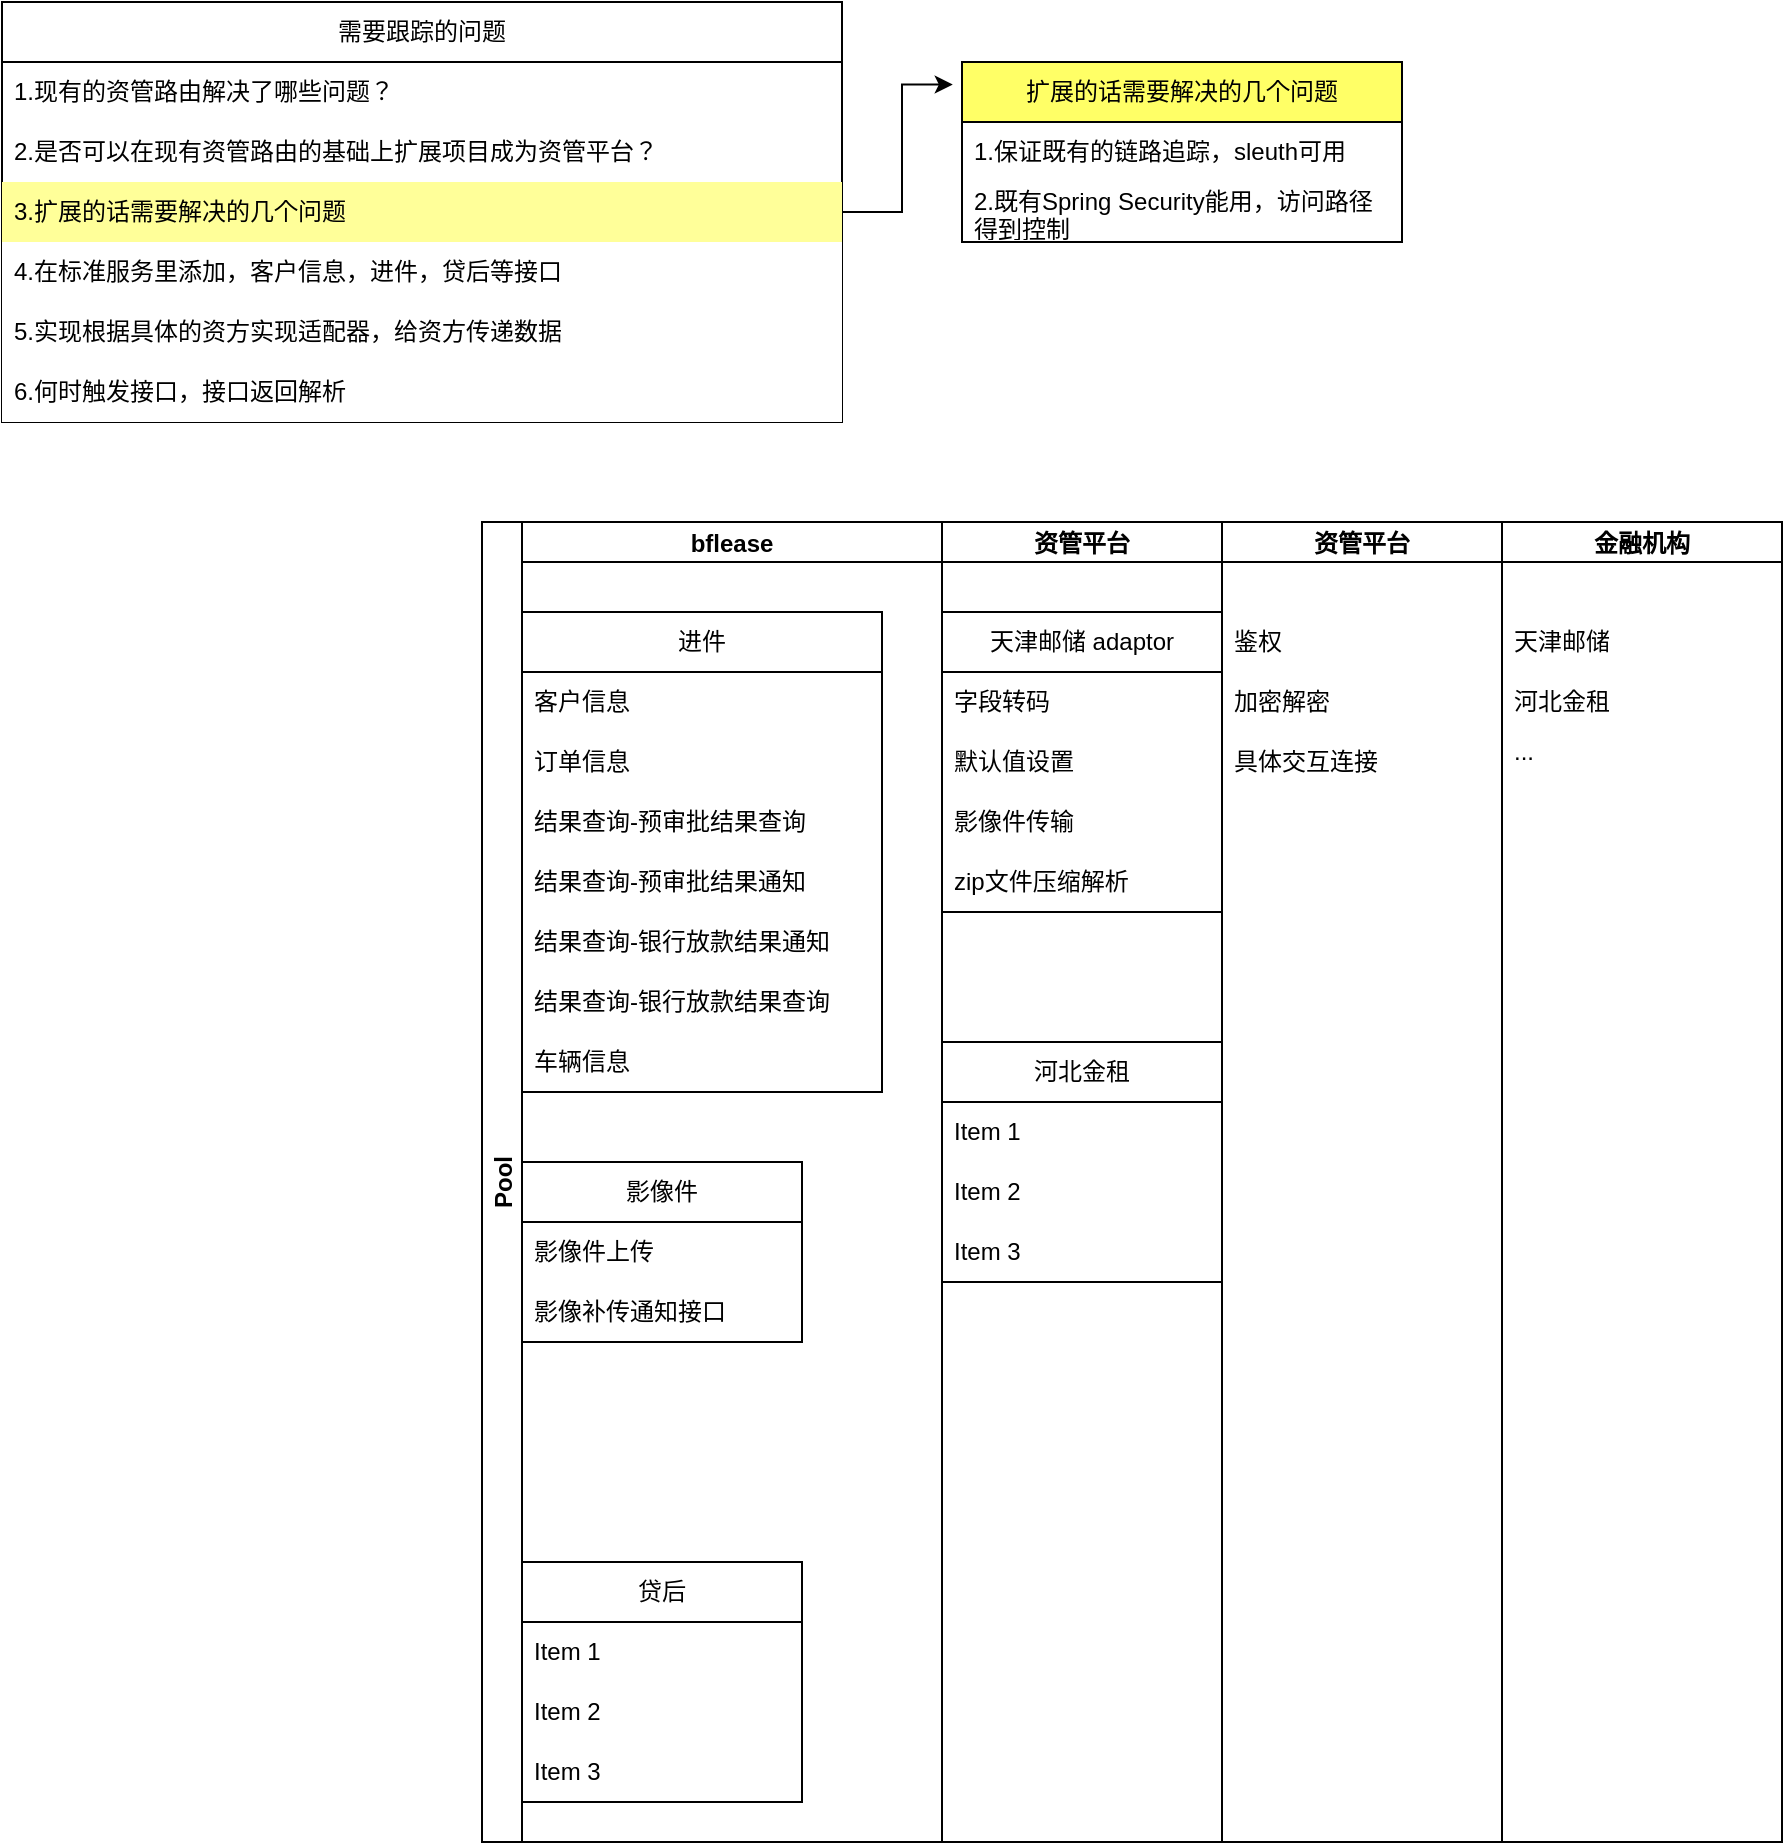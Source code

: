 <mxfile version="22.1.16" type="github">
  <diagram name="第 1 页" id="NV_A3kkeqZRgvi5eHSWS">
    <mxGraphModel dx="2501" dy="746" grid="1" gridSize="10" guides="1" tooltips="1" connect="1" arrows="1" fold="1" page="1" pageScale="1" pageWidth="827" pageHeight="1169" math="0" shadow="0">
      <root>
        <mxCell id="0" />
        <mxCell id="1" parent="0" />
        <mxCell id="6nYXlHieVYNSwrGIp0_b-9" value="Pool" style="swimlane;childLayout=stackLayout;resizeParent=1;resizeParentMax=0;startSize=20;horizontal=0;horizontalStack=1;" vertex="1" parent="1">
          <mxGeometry x="40" y="280" width="510" height="660" as="geometry" />
        </mxCell>
        <mxCell id="6nYXlHieVYNSwrGIp0_b-10" value="bflease" style="swimlane;startSize=20;" vertex="1" parent="6nYXlHieVYNSwrGIp0_b-9">
          <mxGeometry x="20" width="210" height="660" as="geometry" />
        </mxCell>
        <mxCell id="kUHP5_Q_aUHq5d-RMgRF-1" value="进件" style="swimlane;fontStyle=0;childLayout=stackLayout;horizontal=1;startSize=30;horizontalStack=0;resizeParent=1;resizeParentMax=0;resizeLast=0;collapsible=1;marginBottom=0;whiteSpace=wrap;html=1;" parent="6nYXlHieVYNSwrGIp0_b-10" vertex="1">
          <mxGeometry y="45" width="180" height="240" as="geometry" />
        </mxCell>
        <mxCell id="kUHP5_Q_aUHq5d-RMgRF-2" value="客户信息" style="text;strokeColor=none;fillColor=none;align=left;verticalAlign=middle;spacingLeft=4;spacingRight=4;overflow=hidden;points=[[0,0.5],[1,0.5]];portConstraint=eastwest;rotatable=0;whiteSpace=wrap;html=1;" parent="kUHP5_Q_aUHq5d-RMgRF-1" vertex="1">
          <mxGeometry y="30" width="180" height="30" as="geometry" />
        </mxCell>
        <mxCell id="kUHP5_Q_aUHq5d-RMgRF-3" value="订单信息" style="text;strokeColor=none;fillColor=none;align=left;verticalAlign=middle;spacingLeft=4;spacingRight=4;overflow=hidden;points=[[0,0.5],[1,0.5]];portConstraint=eastwest;rotatable=0;whiteSpace=wrap;html=1;" parent="kUHP5_Q_aUHq5d-RMgRF-1" vertex="1">
          <mxGeometry y="60" width="180" height="30" as="geometry" />
        </mxCell>
        <mxCell id="6nYXlHieVYNSwrGIp0_b-49" value="结果查询-预审批结果查询" style="text;strokeColor=none;fillColor=none;align=left;verticalAlign=middle;spacingLeft=4;spacingRight=4;overflow=hidden;points=[[0,0.5],[1,0.5]];portConstraint=eastwest;rotatable=0;whiteSpace=wrap;html=1;" vertex="1" parent="kUHP5_Q_aUHq5d-RMgRF-1">
          <mxGeometry y="90" width="180" height="30" as="geometry" />
        </mxCell>
        <mxCell id="6nYXlHieVYNSwrGIp0_b-50" value="结果查询-预审批结果通知" style="text;strokeColor=none;fillColor=none;align=left;verticalAlign=middle;spacingLeft=4;spacingRight=4;overflow=hidden;points=[[0,0.5],[1,0.5]];portConstraint=eastwest;rotatable=0;whiteSpace=wrap;html=1;" vertex="1" parent="kUHP5_Q_aUHq5d-RMgRF-1">
          <mxGeometry y="120" width="180" height="30" as="geometry" />
        </mxCell>
        <mxCell id="6nYXlHieVYNSwrGIp0_b-52" value="结果查询-银行放款结果通知" style="text;strokeColor=none;fillColor=none;align=left;verticalAlign=middle;spacingLeft=4;spacingRight=4;overflow=hidden;points=[[0,0.5],[1,0.5]];portConstraint=eastwest;rotatable=0;whiteSpace=wrap;html=1;" vertex="1" parent="kUHP5_Q_aUHq5d-RMgRF-1">
          <mxGeometry y="150" width="180" height="30" as="geometry" />
        </mxCell>
        <mxCell id="6nYXlHieVYNSwrGIp0_b-54" value="结果查询-银行放款结果查询" style="text;strokeColor=none;fillColor=none;align=left;verticalAlign=middle;spacingLeft=4;spacingRight=4;overflow=hidden;points=[[0,0.5],[1,0.5]];portConstraint=eastwest;rotatable=0;whiteSpace=wrap;html=1;" vertex="1" parent="kUHP5_Q_aUHq5d-RMgRF-1">
          <mxGeometry y="180" width="180" height="30" as="geometry" />
        </mxCell>
        <mxCell id="6nYXlHieVYNSwrGIp0_b-53" value="车辆信息" style="text;strokeColor=none;fillColor=none;align=left;verticalAlign=middle;spacingLeft=4;spacingRight=4;overflow=hidden;points=[[0,0.5],[1,0.5]];portConstraint=eastwest;rotatable=0;whiteSpace=wrap;html=1;" vertex="1" parent="kUHP5_Q_aUHq5d-RMgRF-1">
          <mxGeometry y="210" width="180" height="30" as="geometry" />
        </mxCell>
        <mxCell id="kUHP5_Q_aUHq5d-RMgRF-5" value="贷后" style="swimlane;fontStyle=0;childLayout=stackLayout;horizontal=1;startSize=30;horizontalStack=0;resizeParent=1;resizeParentMax=0;resizeLast=0;collapsible=1;marginBottom=0;whiteSpace=wrap;html=1;" parent="6nYXlHieVYNSwrGIp0_b-10" vertex="1">
          <mxGeometry y="520" width="140" height="120" as="geometry" />
        </mxCell>
        <mxCell id="kUHP5_Q_aUHq5d-RMgRF-6" value="Item 1" style="text;strokeColor=none;fillColor=none;align=left;verticalAlign=middle;spacingLeft=4;spacingRight=4;overflow=hidden;points=[[0,0.5],[1,0.5]];portConstraint=eastwest;rotatable=0;whiteSpace=wrap;html=1;" parent="kUHP5_Q_aUHq5d-RMgRF-5" vertex="1">
          <mxGeometry y="30" width="140" height="30" as="geometry" />
        </mxCell>
        <mxCell id="kUHP5_Q_aUHq5d-RMgRF-7" value="Item 2" style="text;strokeColor=none;fillColor=none;align=left;verticalAlign=middle;spacingLeft=4;spacingRight=4;overflow=hidden;points=[[0,0.5],[1,0.5]];portConstraint=eastwest;rotatable=0;whiteSpace=wrap;html=1;" parent="kUHP5_Q_aUHq5d-RMgRF-5" vertex="1">
          <mxGeometry y="60" width="140" height="30" as="geometry" />
        </mxCell>
        <mxCell id="kUHP5_Q_aUHq5d-RMgRF-8" value="Item 3" style="text;strokeColor=none;fillColor=none;align=left;verticalAlign=middle;spacingLeft=4;spacingRight=4;overflow=hidden;points=[[0,0.5],[1,0.5]];portConstraint=eastwest;rotatable=0;whiteSpace=wrap;html=1;" parent="kUHP5_Q_aUHq5d-RMgRF-5" vertex="1">
          <mxGeometry y="90" width="140" height="30" as="geometry" />
        </mxCell>
        <mxCell id="6nYXlHieVYNSwrGIp0_b-45" value="影像件" style="swimlane;fontStyle=0;childLayout=stackLayout;horizontal=1;startSize=30;horizontalStack=0;resizeParent=1;resizeParentMax=0;resizeLast=0;collapsible=1;marginBottom=0;whiteSpace=wrap;html=1;" vertex="1" parent="6nYXlHieVYNSwrGIp0_b-10">
          <mxGeometry y="320" width="140" height="90" as="geometry" />
        </mxCell>
        <mxCell id="6nYXlHieVYNSwrGIp0_b-46" value="影像件上传" style="text;strokeColor=none;fillColor=none;align=left;verticalAlign=middle;spacingLeft=4;spacingRight=4;overflow=hidden;points=[[0,0.5],[1,0.5]];portConstraint=eastwest;rotatable=0;whiteSpace=wrap;html=1;" vertex="1" parent="6nYXlHieVYNSwrGIp0_b-45">
          <mxGeometry y="30" width="140" height="30" as="geometry" />
        </mxCell>
        <mxCell id="6nYXlHieVYNSwrGIp0_b-51" value="影像补传通知接口" style="text;strokeColor=none;fillColor=none;align=left;verticalAlign=middle;spacingLeft=4;spacingRight=4;overflow=hidden;points=[[0,0.5],[1,0.5]];portConstraint=eastwest;rotatable=0;whiteSpace=wrap;html=1;" vertex="1" parent="6nYXlHieVYNSwrGIp0_b-45">
          <mxGeometry y="60" width="140" height="30" as="geometry" />
        </mxCell>
        <mxCell id="6nYXlHieVYNSwrGIp0_b-11" value="资管平台" style="swimlane;startSize=20;" vertex="1" parent="6nYXlHieVYNSwrGIp0_b-9">
          <mxGeometry x="230" width="140" height="660" as="geometry" />
        </mxCell>
        <mxCell id="6nYXlHieVYNSwrGIp0_b-1" value="天津邮储 adaptor" style="swimlane;fontStyle=0;childLayout=stackLayout;horizontal=1;startSize=30;horizontalStack=0;resizeParent=1;resizeParentMax=0;resizeLast=0;collapsible=1;marginBottom=0;whiteSpace=wrap;html=1;" vertex="1" parent="6nYXlHieVYNSwrGIp0_b-11">
          <mxGeometry y="45" width="140" height="150" as="geometry" />
        </mxCell>
        <mxCell id="6nYXlHieVYNSwrGIp0_b-3" value="字段转码" style="text;strokeColor=none;fillColor=none;align=left;verticalAlign=middle;spacingLeft=4;spacingRight=4;overflow=hidden;points=[[0,0.5],[1,0.5]];portConstraint=eastwest;rotatable=0;whiteSpace=wrap;html=1;" vertex="1" parent="6nYXlHieVYNSwrGIp0_b-1">
          <mxGeometry y="30" width="140" height="30" as="geometry" />
        </mxCell>
        <mxCell id="6nYXlHieVYNSwrGIp0_b-43" value="默认值设置" style="text;strokeColor=none;fillColor=none;align=left;verticalAlign=middle;spacingLeft=4;spacingRight=4;overflow=hidden;points=[[0,0.5],[1,0.5]];portConstraint=eastwest;rotatable=0;whiteSpace=wrap;html=1;" vertex="1" parent="6nYXlHieVYNSwrGIp0_b-1">
          <mxGeometry y="60" width="140" height="30" as="geometry" />
        </mxCell>
        <mxCell id="6nYXlHieVYNSwrGIp0_b-44" value="影像件传输" style="text;strokeColor=none;fillColor=none;align=left;verticalAlign=middle;spacingLeft=4;spacingRight=4;overflow=hidden;points=[[0,0.5],[1,0.5]];portConstraint=eastwest;rotatable=0;whiteSpace=wrap;html=1;" vertex="1" parent="6nYXlHieVYNSwrGIp0_b-1">
          <mxGeometry y="90" width="140" height="30" as="geometry" />
        </mxCell>
        <mxCell id="6nYXlHieVYNSwrGIp0_b-4" value="zip文件压缩解析" style="text;strokeColor=none;fillColor=none;align=left;verticalAlign=middle;spacingLeft=4;spacingRight=4;overflow=hidden;points=[[0,0.5],[1,0.5]];portConstraint=eastwest;rotatable=0;whiteSpace=wrap;html=1;" vertex="1" parent="6nYXlHieVYNSwrGIp0_b-1">
          <mxGeometry y="120" width="140" height="30" as="geometry" />
        </mxCell>
        <mxCell id="6nYXlHieVYNSwrGIp0_b-5" value="河北金租" style="swimlane;fontStyle=0;childLayout=stackLayout;horizontal=1;startSize=30;horizontalStack=0;resizeParent=1;resizeParentMax=0;resizeLast=0;collapsible=1;marginBottom=0;whiteSpace=wrap;html=1;" vertex="1" parent="6nYXlHieVYNSwrGIp0_b-11">
          <mxGeometry y="260" width="140" height="120" as="geometry" />
        </mxCell>
        <mxCell id="6nYXlHieVYNSwrGIp0_b-6" value="Item 1" style="text;strokeColor=none;fillColor=none;align=left;verticalAlign=middle;spacingLeft=4;spacingRight=4;overflow=hidden;points=[[0,0.5],[1,0.5]];portConstraint=eastwest;rotatable=0;whiteSpace=wrap;html=1;" vertex="1" parent="6nYXlHieVYNSwrGIp0_b-5">
          <mxGeometry y="30" width="140" height="30" as="geometry" />
        </mxCell>
        <mxCell id="6nYXlHieVYNSwrGIp0_b-7" value="Item 2" style="text;strokeColor=none;fillColor=none;align=left;verticalAlign=middle;spacingLeft=4;spacingRight=4;overflow=hidden;points=[[0,0.5],[1,0.5]];portConstraint=eastwest;rotatable=0;whiteSpace=wrap;html=1;" vertex="1" parent="6nYXlHieVYNSwrGIp0_b-5">
          <mxGeometry y="60" width="140" height="30" as="geometry" />
        </mxCell>
        <mxCell id="6nYXlHieVYNSwrGIp0_b-8" value="Item 3" style="text;strokeColor=none;fillColor=none;align=left;verticalAlign=middle;spacingLeft=4;spacingRight=4;overflow=hidden;points=[[0,0.5],[1,0.5]];portConstraint=eastwest;rotatable=0;whiteSpace=wrap;html=1;" vertex="1" parent="6nYXlHieVYNSwrGIp0_b-5">
          <mxGeometry y="90" width="140" height="30" as="geometry" />
        </mxCell>
        <mxCell id="6nYXlHieVYNSwrGIp0_b-12" value="资管平台" style="swimlane;startSize=20;" vertex="1" parent="6nYXlHieVYNSwrGIp0_b-9">
          <mxGeometry x="370" width="140" height="660" as="geometry" />
        </mxCell>
        <mxCell id="6nYXlHieVYNSwrGIp0_b-2" value="鉴权" style="text;strokeColor=none;fillColor=none;align=left;verticalAlign=middle;spacingLeft=4;spacingRight=4;overflow=hidden;points=[[0,0.5],[1,0.5]];portConstraint=eastwest;rotatable=0;whiteSpace=wrap;html=1;" vertex="1" parent="6nYXlHieVYNSwrGIp0_b-12">
          <mxGeometry y="45" width="140" height="30" as="geometry" />
        </mxCell>
        <mxCell id="6nYXlHieVYNSwrGIp0_b-35" value="加密解密" style="text;strokeColor=none;fillColor=none;align=left;verticalAlign=middle;spacingLeft=4;spacingRight=4;overflow=hidden;points=[[0,0.5],[1,0.5]];portConstraint=eastwest;rotatable=0;whiteSpace=wrap;html=1;" vertex="1" parent="6nYXlHieVYNSwrGIp0_b-12">
          <mxGeometry y="75" width="140" height="30" as="geometry" />
        </mxCell>
        <mxCell id="6nYXlHieVYNSwrGIp0_b-40" value="具体交互连接" style="text;strokeColor=none;fillColor=none;align=left;verticalAlign=middle;spacingLeft=4;spacingRight=4;overflow=hidden;points=[[0,0.5],[1,0.5]];portConstraint=eastwest;rotatable=0;whiteSpace=wrap;html=1;" vertex="1" parent="6nYXlHieVYNSwrGIp0_b-12">
          <mxGeometry y="105" width="140" height="30" as="geometry" />
        </mxCell>
        <mxCell id="6nYXlHieVYNSwrGIp0_b-13" value="金融机构" style="swimlane;startSize=20;" vertex="1" parent="1">
          <mxGeometry x="550" y="280" width="140" height="660" as="geometry" />
        </mxCell>
        <mxCell id="6nYXlHieVYNSwrGIp0_b-37" value="天津邮储" style="text;strokeColor=none;fillColor=none;align=left;verticalAlign=middle;spacingLeft=4;spacingRight=4;overflow=hidden;points=[[0,0.5],[1,0.5]];portConstraint=eastwest;rotatable=0;whiteSpace=wrap;html=1;" vertex="1" parent="6nYXlHieVYNSwrGIp0_b-13">
          <mxGeometry y="45" width="140" height="30" as="geometry" />
        </mxCell>
        <mxCell id="6nYXlHieVYNSwrGIp0_b-39" value="河北金租" style="text;strokeColor=none;fillColor=none;align=left;verticalAlign=middle;spacingLeft=4;spacingRight=4;overflow=hidden;points=[[0,0.5],[1,0.5]];portConstraint=eastwest;rotatable=0;whiteSpace=wrap;html=1;" vertex="1" parent="6nYXlHieVYNSwrGIp0_b-13">
          <mxGeometry y="75" width="140" height="30" as="geometry" />
        </mxCell>
        <mxCell id="6nYXlHieVYNSwrGIp0_b-42" value="..." style="text;strokeColor=none;fillColor=none;align=left;verticalAlign=middle;spacingLeft=4;spacingRight=4;overflow=hidden;points=[[0,0.5],[1,0.5]];portConstraint=eastwest;rotatable=0;whiteSpace=wrap;html=1;" vertex="1" parent="6nYXlHieVYNSwrGIp0_b-13">
          <mxGeometry y="100" width="140" height="30" as="geometry" />
        </mxCell>
        <mxCell id="6nYXlHieVYNSwrGIp0_b-16" value="需要跟踪的问题" style="swimlane;fontStyle=0;childLayout=stackLayout;horizontal=1;startSize=30;horizontalStack=0;resizeParent=1;resizeParentMax=0;resizeLast=0;collapsible=1;marginBottom=0;whiteSpace=wrap;html=1;" vertex="1" parent="1">
          <mxGeometry x="-200" y="20" width="420" height="210" as="geometry" />
        </mxCell>
        <mxCell id="6nYXlHieVYNSwrGIp0_b-17" value="1.现有的资管路由解决了哪些问题？" style="text;strokeColor=none;fillColor=none;align=left;verticalAlign=middle;spacingLeft=4;spacingRight=4;overflow=hidden;points=[[0,0.5],[1,0.5]];portConstraint=eastwest;rotatable=0;whiteSpace=wrap;html=1;" vertex="1" parent="6nYXlHieVYNSwrGIp0_b-16">
          <mxGeometry y="30" width="420" height="30" as="geometry" />
        </mxCell>
        <mxCell id="6nYXlHieVYNSwrGIp0_b-18" value="2.是否可以在现有资管路由的基础上扩展项目成为资管平台？" style="text;strokeColor=none;fillColor=none;align=left;verticalAlign=middle;spacingLeft=4;spacingRight=4;overflow=hidden;points=[[0,0.5],[1,0.5]];portConstraint=eastwest;rotatable=0;whiteSpace=wrap;html=1;" vertex="1" parent="6nYXlHieVYNSwrGIp0_b-16">
          <mxGeometry y="60" width="420" height="30" as="geometry" />
        </mxCell>
        <mxCell id="6nYXlHieVYNSwrGIp0_b-19" value="3.扩展的话需要解决的几个问题" style="text;strokeColor=none;fillColor=#FFFF99;align=left;verticalAlign=middle;spacingLeft=4;spacingRight=4;overflow=hidden;points=[[0,0.5],[1,0.5]];portConstraint=eastwest;rotatable=0;whiteSpace=wrap;html=1;" vertex="1" parent="6nYXlHieVYNSwrGIp0_b-16">
          <mxGeometry y="90" width="420" height="30" as="geometry" />
        </mxCell>
        <mxCell id="6nYXlHieVYNSwrGIp0_b-26" value="4.在标准服务里添加，客户信息，进件，贷后等接口" style="text;strokeColor=none;fillColor=#FFFFFF;align=left;verticalAlign=middle;spacingLeft=4;spacingRight=4;overflow=hidden;points=[[0,0.5],[1,0.5]];portConstraint=eastwest;rotatable=0;whiteSpace=wrap;html=1;" vertex="1" parent="6nYXlHieVYNSwrGIp0_b-16">
          <mxGeometry y="120" width="420" height="30" as="geometry" />
        </mxCell>
        <mxCell id="6nYXlHieVYNSwrGIp0_b-27" value="5.实现根据具体的资方实现适配器，给资方传递数据" style="text;strokeColor=none;fillColor=#FFFFFF;align=left;verticalAlign=middle;spacingLeft=4;spacingRight=4;overflow=hidden;points=[[0,0.5],[1,0.5]];portConstraint=eastwest;rotatable=0;whiteSpace=wrap;html=1;" vertex="1" parent="6nYXlHieVYNSwrGIp0_b-16">
          <mxGeometry y="150" width="420" height="30" as="geometry" />
        </mxCell>
        <mxCell id="6nYXlHieVYNSwrGIp0_b-28" value="6.何时触发接口，接口返回解析" style="text;strokeColor=none;fillColor=#FFFFFF;align=left;verticalAlign=middle;spacingLeft=4;spacingRight=4;overflow=hidden;points=[[0,0.5],[1,0.5]];portConstraint=eastwest;rotatable=0;whiteSpace=wrap;html=1;" vertex="1" parent="6nYXlHieVYNSwrGIp0_b-16">
          <mxGeometry y="180" width="420" height="30" as="geometry" />
        </mxCell>
        <mxCell id="6nYXlHieVYNSwrGIp0_b-20" value="扩展的话需要解决的几个问题" style="swimlane;fontStyle=0;childLayout=stackLayout;horizontal=1;startSize=30;horizontalStack=0;resizeParent=1;resizeParentMax=0;resizeLast=0;collapsible=1;marginBottom=0;whiteSpace=wrap;html=1;fillColor=#FFFF66;" vertex="1" parent="1">
          <mxGeometry x="280" y="50" width="220" height="90" as="geometry" />
        </mxCell>
        <mxCell id="6nYXlHieVYNSwrGIp0_b-21" value="1.保证既有的链路追踪，sleuth可用" style="text;strokeColor=none;fillColor=none;align=left;verticalAlign=middle;spacingLeft=4;spacingRight=4;overflow=hidden;points=[[0,0.5],[1,0.5]];portConstraint=eastwest;rotatable=0;whiteSpace=wrap;html=1;" vertex="1" parent="6nYXlHieVYNSwrGIp0_b-20">
          <mxGeometry y="30" width="220" height="30" as="geometry" />
        </mxCell>
        <mxCell id="6nYXlHieVYNSwrGIp0_b-22" value="2.既有Spring Security能用，访问路径得到控制" style="text;strokeColor=none;fillColor=none;align=left;verticalAlign=middle;spacingLeft=4;spacingRight=4;overflow=hidden;points=[[0,0.5],[1,0.5]];portConstraint=eastwest;rotatable=0;whiteSpace=wrap;html=1;" vertex="1" parent="6nYXlHieVYNSwrGIp0_b-20">
          <mxGeometry y="60" width="220" height="30" as="geometry" />
        </mxCell>
        <mxCell id="6nYXlHieVYNSwrGIp0_b-24" style="edgeStyle=orthogonalEdgeStyle;rounded=0;orthogonalLoop=1;jettySize=auto;html=1;entryX=-0.021;entryY=0.125;entryDx=0;entryDy=0;entryPerimeter=0;" edge="1" parent="1" source="6nYXlHieVYNSwrGIp0_b-19" target="6nYXlHieVYNSwrGIp0_b-20">
          <mxGeometry relative="1" as="geometry" />
        </mxCell>
      </root>
    </mxGraphModel>
  </diagram>
</mxfile>
